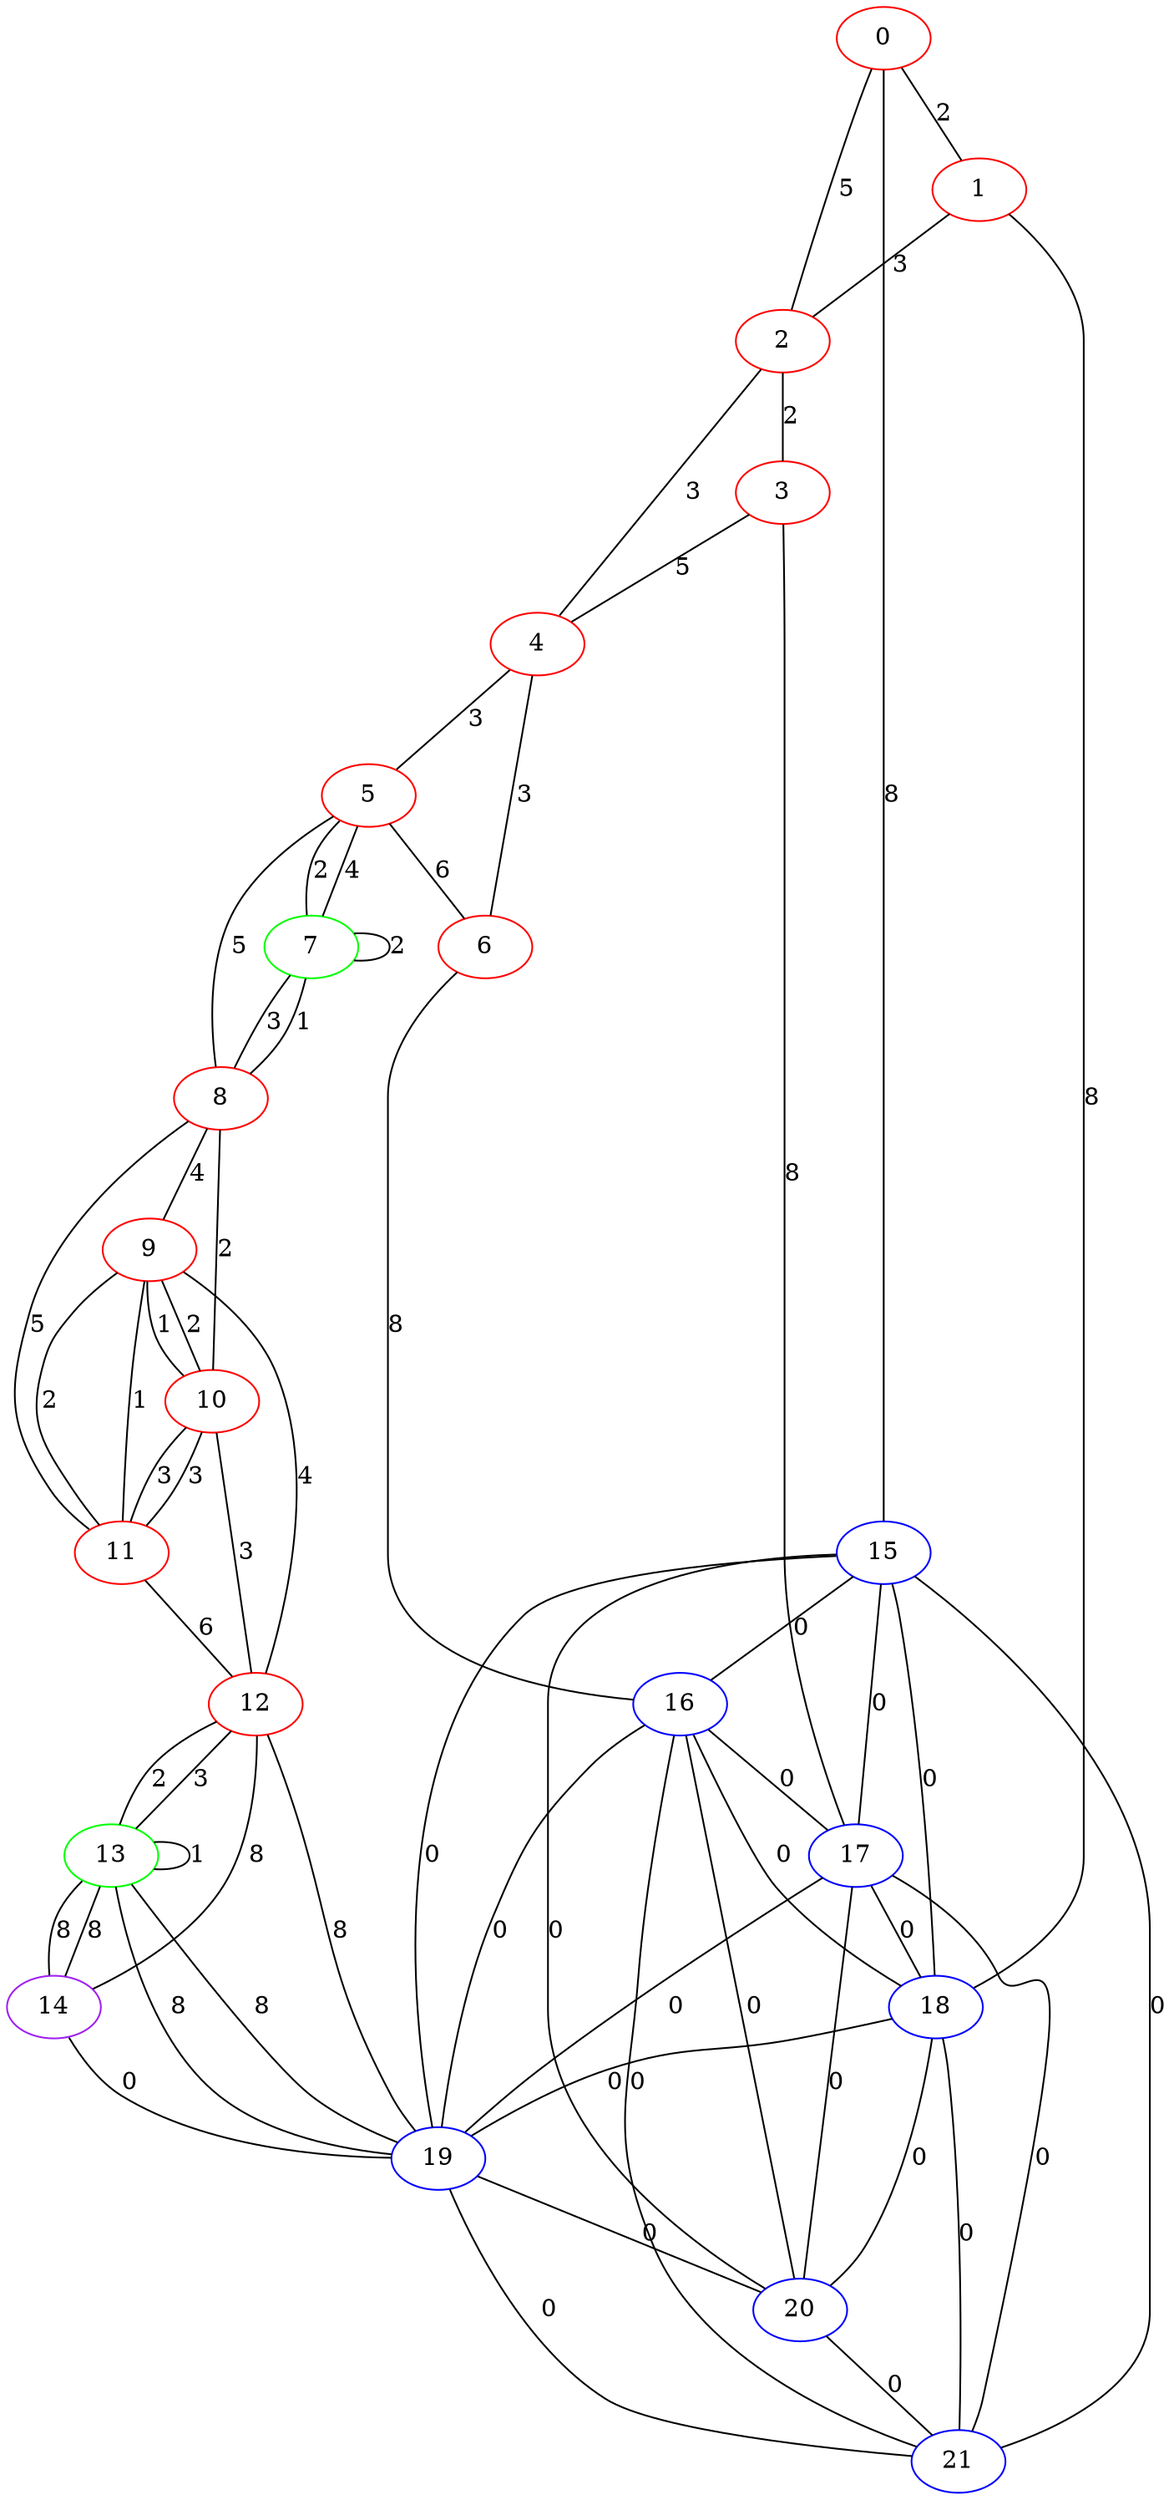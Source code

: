 graph "" {
0 [color=red, weight=1];
1 [color=red, weight=1];
2 [color=red, weight=1];
3 [color=red, weight=1];
4 [color=red, weight=1];
5 [color=red, weight=1];
6 [color=red, weight=1];
7 [color=green, weight=2];
8 [color=red, weight=1];
9 [color=red, weight=1];
10 [color=red, weight=1];
11 [color=red, weight=1];
12 [color=red, weight=1];
13 [color=green, weight=2];
14 [color=purple, weight=4];
15 [color=blue, weight=3];
16 [color=blue, weight=3];
17 [color=blue, weight=3];
18 [color=blue, weight=3];
19 [color=blue, weight=3];
20 [color=blue, weight=3];
21 [color=blue, weight=3];
0 -- 1  [key=0, label=2];
0 -- 2  [key=0, label=5];
0 -- 15  [key=0, label=8];
1 -- 2  [key=0, label=3];
1 -- 18  [key=0, label=8];
2 -- 3  [key=0, label=2];
2 -- 4  [key=0, label=3];
3 -- 17  [key=0, label=8];
3 -- 4  [key=0, label=5];
4 -- 5  [key=0, label=3];
4 -- 6  [key=0, label=3];
5 -- 8  [key=0, label=5];
5 -- 6  [key=0, label=6];
5 -- 7  [key=0, label=2];
5 -- 7  [key=1, label=4];
6 -- 16  [key=0, label=8];
7 -- 8  [key=0, label=3];
7 -- 8  [key=1, label=1];
7 -- 7  [key=0, label=2];
8 -- 9  [key=0, label=4];
8 -- 10  [key=0, label=2];
8 -- 11  [key=0, label=5];
9 -- 10  [key=0, label=1];
9 -- 10  [key=1, label=2];
9 -- 11  [key=0, label=2];
9 -- 11  [key=1, label=1];
9 -- 12  [key=0, label=4];
10 -- 11  [key=0, label=3];
10 -- 11  [key=1, label=3];
10 -- 12  [key=0, label=3];
11 -- 12  [key=0, label=6];
12 -- 13  [key=0, label=3];
12 -- 13  [key=1, label=2];
12 -- 14  [key=0, label=8];
12 -- 19  [key=0, label=8];
13 -- 19  [key=0, label=8];
13 -- 19  [key=1, label=8];
13 -- 13  [key=0, label=1];
13 -- 14  [key=0, label=8];
13 -- 14  [key=1, label=8];
14 -- 19  [key=0, label=0];
15 -- 16  [key=0, label=0];
15 -- 17  [key=0, label=0];
15 -- 18  [key=0, label=0];
15 -- 19  [key=0, label=0];
15 -- 20  [key=0, label=0];
15 -- 21  [key=0, label=0];
16 -- 17  [key=0, label=0];
16 -- 18  [key=0, label=0];
16 -- 19  [key=0, label=0];
16 -- 20  [key=0, label=0];
16 -- 21  [key=0, label=0];
17 -- 18  [key=0, label=0];
17 -- 19  [key=0, label=0];
17 -- 20  [key=0, label=0];
17 -- 21  [key=0, label=0];
18 -- 19  [key=0, label=0];
18 -- 20  [key=0, label=0];
18 -- 21  [key=0, label=0];
19 -- 20  [key=0, label=0];
19 -- 21  [key=0, label=0];
20 -- 21  [key=0, label=0];
}
